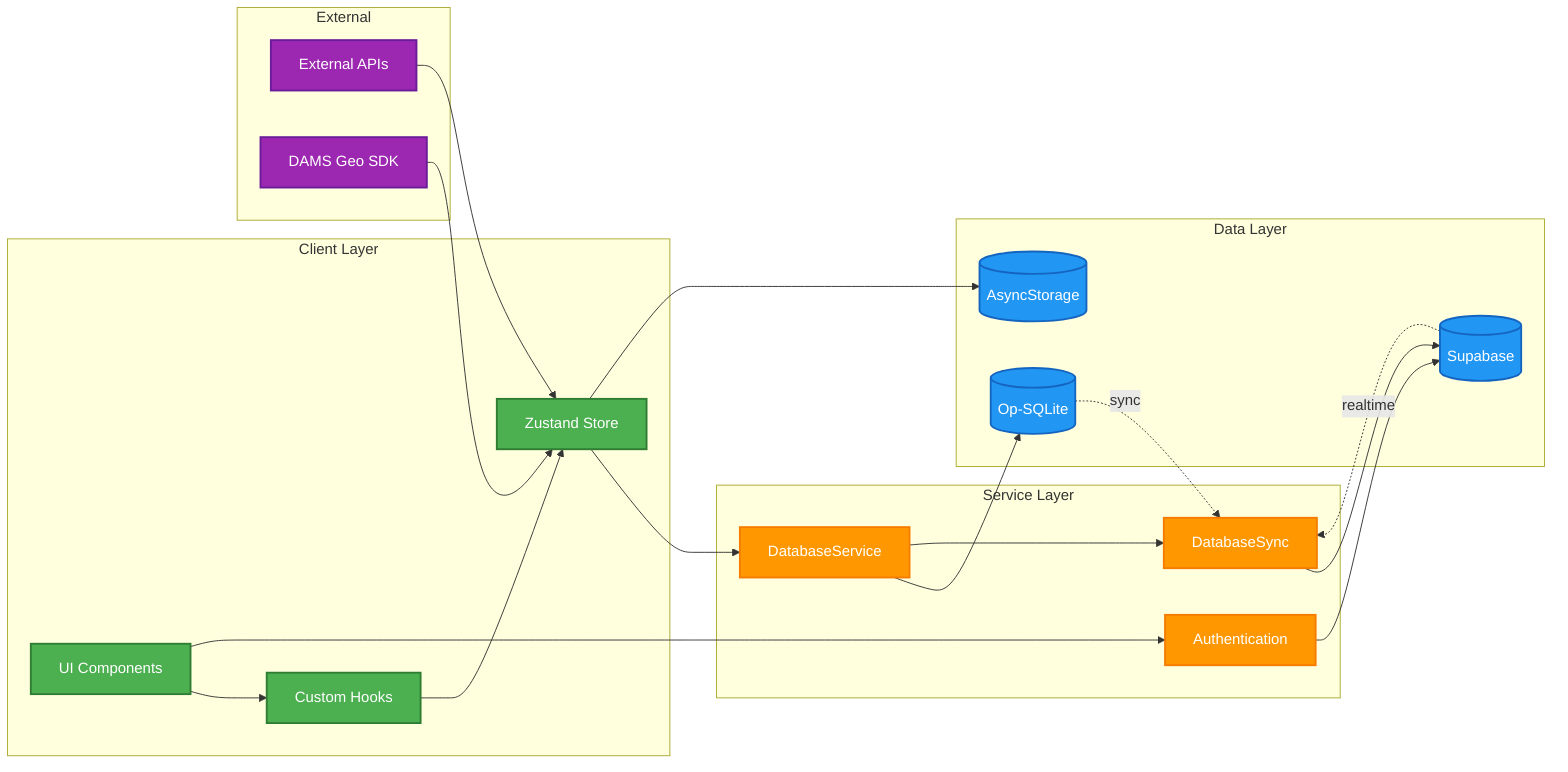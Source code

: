 graph LR
    %% Data Flow Diagram
    
    subgraph "Client Layer"
        UI[UI Components]
        Hooks[Custom Hooks]
        Store[Zustand Store]
    end
    
    subgraph "Service Layer"
        DBService[DatabaseService]
        SyncService[DatabaseSync]
        AuthService[Authentication]
    end
    
    subgraph "Data Layer"
        SQLite[(Op-SQLite)]
        AsyncStorage[(AsyncStorage)]
        Supabase[(Supabase)]
    end
    
    subgraph "External"
        API[External APIs]
        GeoSDK[DAMS Geo SDK]
    end
    
    %% Data flow connections
    UI --> Hooks
    Hooks --> Store
    Store --> DBService
    
    DBService --> SQLite
    DBService --> SyncService
    SyncService --> Supabase
    
    Store --> AsyncStorage
    
    AuthService --> Supabase
    UI --> AuthService
    
    GeoSDK --> Store
    API --> Store
    
    %% Sync flow
    SQLite -.->|sync| SyncService
    Supabase -.->|realtime| SyncService
    
    classDef ui fill:#4CAF50,stroke:#2E7D32,stroke-width:2px,color:#fff
    classDef service fill:#FF9800,stroke:#F57C00,stroke-width:2px,color:#fff
    classDef data fill:#2196F3,stroke:#1565C0,stroke-width:2px,color:#fff
    classDef external fill:#9C27B0,stroke:#6A1B9A,stroke-width:2px,color:#fff
    
    class UI,Hooks,Store ui
    class DBService,SyncService,AuthService service
    class SQLite,AsyncStorage,Supabase data
    class API,GeoSDK external